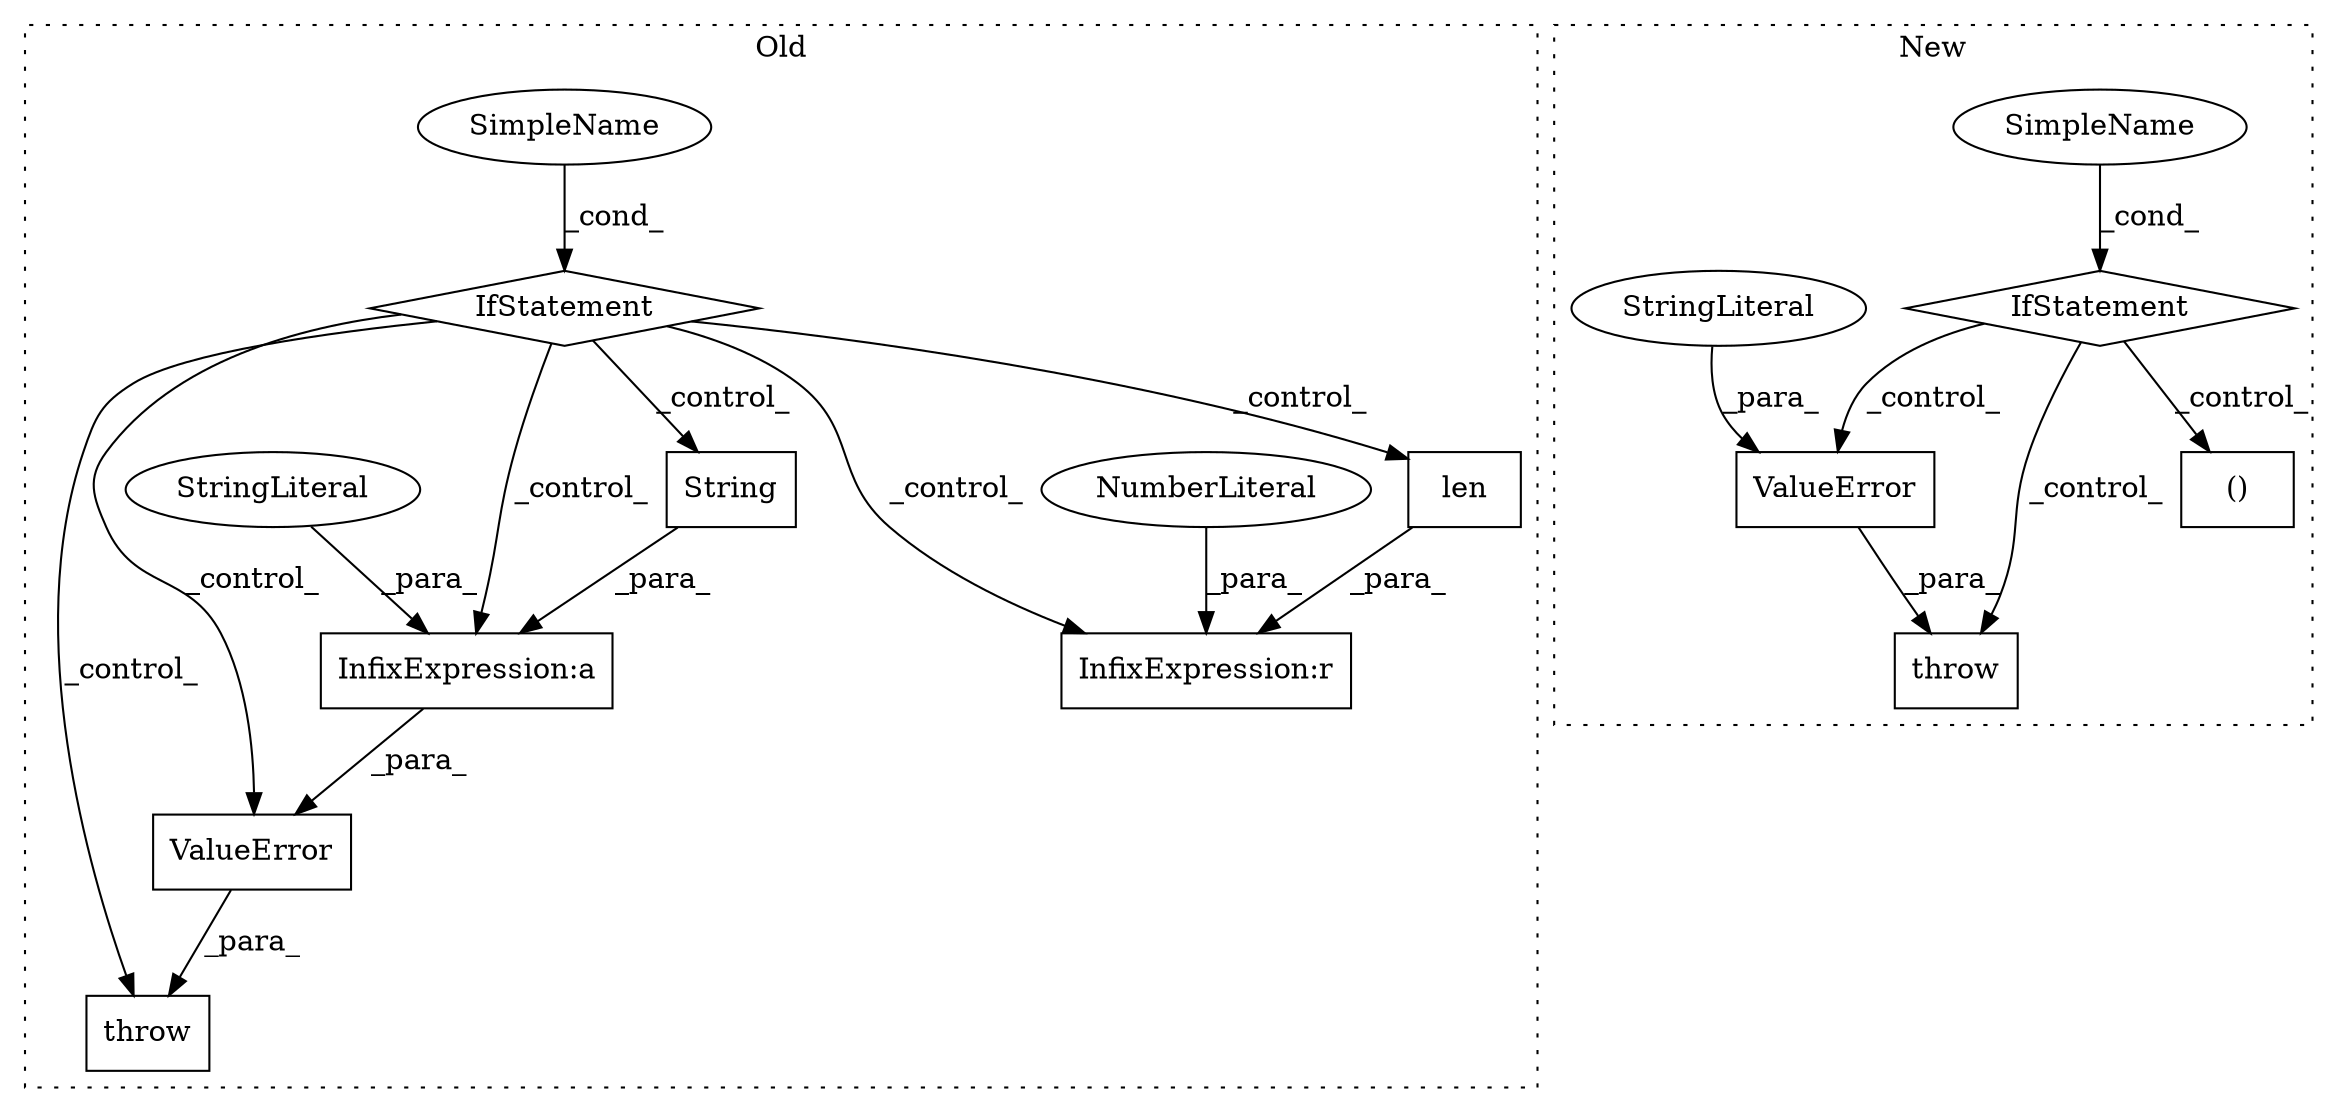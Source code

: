 digraph G {
subgraph cluster0 {
1 [label="throw" a="53" s="11186" l="6" shape="box"];
5 [label="InfixExpression:a" a="27" s="11378" l="3" shape="box"];
6 [label="StringLiteral" a="45" s="11381" l="36" shape="ellipse"];
7 [label="String" a="32" s="11345,11376" l="7,1" shape="box"];
8 [label="ValueError" a="32" s="11192,11417" l="11,1" shape="box"];
9 [label="IfStatement" a="25" s="11141,11174" l="4,2" shape="diamond"];
10 [label="SimpleName" a="42" s="" l="" shape="ellipse"];
14 [label="len" a="32" s="11438,11479" l="4,1" shape="box"];
15 [label="InfixExpression:r" a="27" s="11480" l="4" shape="box"];
16 [label="NumberLiteral" a="34" s="11484" l="1" shape="ellipse"];
label = "Old";
style="dotted";
}
subgraph cluster1 {
2 [label="throw" a="53" s="11100" l="6" shape="box"];
3 [label="ValueError" a="32" s="11106,11169" l="11,1" shape="box"];
4 [label="StringLiteral" a="45" s="11117" l="52" shape="ellipse"];
11 [label="SimpleName" a="42" s="" l="" shape="ellipse"];
12 [label="IfStatement" a="25" s="11067,11084" l="4,2" shape="diamond"];
13 [label="()" a="106" s="11274" l="28" shape="box"];
label = "New";
style="dotted";
}
3 -> 2 [label="_para_"];
4 -> 3 [label="_para_"];
5 -> 8 [label="_para_"];
6 -> 5 [label="_para_"];
7 -> 5 [label="_para_"];
8 -> 1 [label="_para_"];
9 -> 1 [label="_control_"];
9 -> 8 [label="_control_"];
9 -> 14 [label="_control_"];
9 -> 15 [label="_control_"];
9 -> 7 [label="_control_"];
9 -> 5 [label="_control_"];
10 -> 9 [label="_cond_"];
11 -> 12 [label="_cond_"];
12 -> 2 [label="_control_"];
12 -> 3 [label="_control_"];
12 -> 13 [label="_control_"];
14 -> 15 [label="_para_"];
16 -> 15 [label="_para_"];
}